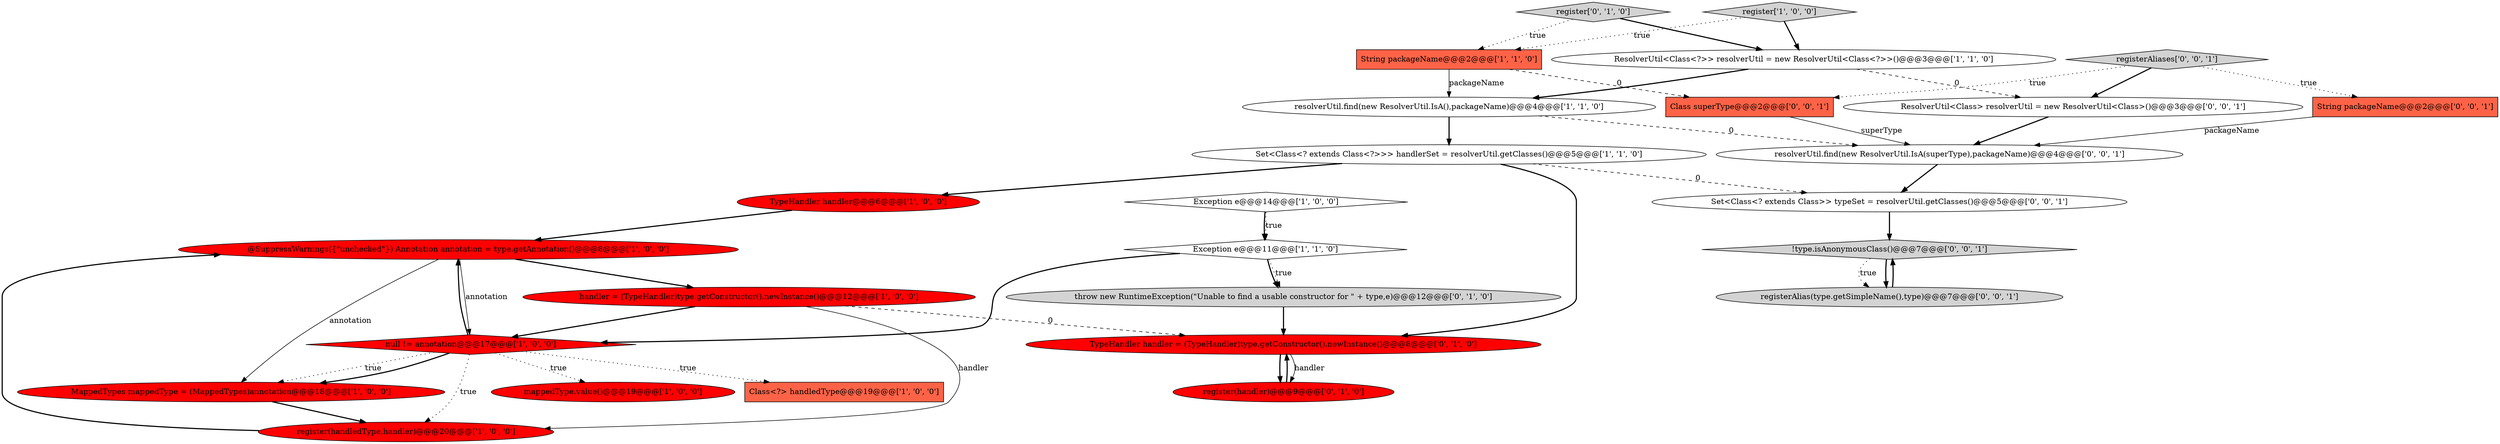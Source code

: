 digraph {
8 [style = filled, label = "TypeHandler handler@@@6@@@['1', '0', '0']", fillcolor = red, shape = ellipse image = "AAA1AAABBB1BBB"];
20 [style = filled, label = "!type.isAnonymousClass()@@@7@@@['0', '0', '1']", fillcolor = lightgray, shape = diamond image = "AAA0AAABBB3BBB"];
13 [style = filled, label = "mappedType.value()@@@19@@@['1', '0', '0']", fillcolor = red, shape = ellipse image = "AAA1AAABBB1BBB"];
0 [style = filled, label = "ResolverUtil<Class<?>> resolverUtil = new ResolverUtil<Class<?>>()@@@3@@@['1', '1', '0']", fillcolor = white, shape = ellipse image = "AAA0AAABBB1BBB"];
16 [style = filled, label = "register(handler)@@@9@@@['0', '1', '0']", fillcolor = red, shape = ellipse image = "AAA1AAABBB2BBB"];
21 [style = filled, label = "ResolverUtil<Class> resolverUtil = new ResolverUtil<Class>()@@@3@@@['0', '0', '1']", fillcolor = white, shape = ellipse image = "AAA0AAABBB3BBB"];
6 [style = filled, label = "resolverUtil.find(new ResolverUtil.IsA(),packageName)@@@4@@@['1', '1', '0']", fillcolor = white, shape = ellipse image = "AAA0AAABBB1BBB"];
4 [style = filled, label = "Exception e@@@14@@@['1', '0', '0']", fillcolor = white, shape = diamond image = "AAA0AAABBB1BBB"];
3 [style = filled, label = "MappedTypes mappedType = (MappedTypes)annotation@@@18@@@['1', '0', '0']", fillcolor = red, shape = ellipse image = "AAA1AAABBB1BBB"];
22 [style = filled, label = "registerAliases['0', '0', '1']", fillcolor = lightgray, shape = diamond image = "AAA0AAABBB3BBB"];
7 [style = filled, label = "handler = (TypeHandler)type.getConstructor().newInstance()@@@12@@@['1', '0', '0']", fillcolor = red, shape = ellipse image = "AAA1AAABBB1BBB"];
17 [style = filled, label = "throw new RuntimeException(\"Unable to find a usable constructor for \" + type,e)@@@12@@@['0', '1', '0']", fillcolor = lightgray, shape = ellipse image = "AAA0AAABBB2BBB"];
1 [style = filled, label = "Set<Class<? extends Class<?>>> handlerSet = resolverUtil.getClasses()@@@5@@@['1', '1', '0']", fillcolor = white, shape = ellipse image = "AAA0AAABBB1BBB"];
18 [style = filled, label = "TypeHandler handler = (TypeHandler)type.getConstructor().newInstance()@@@8@@@['0', '1', '0']", fillcolor = red, shape = ellipse image = "AAA1AAABBB2BBB"];
23 [style = filled, label = "String packageName@@@2@@@['0', '0', '1']", fillcolor = tomato, shape = box image = "AAA0AAABBB3BBB"];
15 [style = filled, label = "register['0', '1', '0']", fillcolor = lightgray, shape = diamond image = "AAA0AAABBB2BBB"];
14 [style = filled, label = "String packageName@@@2@@@['1', '1', '0']", fillcolor = tomato, shape = box image = "AAA0AAABBB1BBB"];
2 [style = filled, label = "Exception e@@@11@@@['1', '1', '0']", fillcolor = white, shape = diamond image = "AAA0AAABBB1BBB"];
19 [style = filled, label = "registerAlias(type.getSimpleName(),type)@@@7@@@['0', '0', '1']", fillcolor = lightgray, shape = ellipse image = "AAA0AAABBB3BBB"];
5 [style = filled, label = "register(handledType,handler)@@@20@@@['1', '0', '0']", fillcolor = red, shape = ellipse image = "AAA1AAABBB1BBB"];
24 [style = filled, label = "resolverUtil.find(new ResolverUtil.IsA(superType),packageName)@@@4@@@['0', '0', '1']", fillcolor = white, shape = ellipse image = "AAA0AAABBB3BBB"];
12 [style = filled, label = "null != annotation@@@17@@@['1', '0', '0']", fillcolor = red, shape = diamond image = "AAA1AAABBB1BBB"];
9 [style = filled, label = "@SuppressWarnings({\"unchecked\"}) Annotation annotation = type.getAnnotation()@@@8@@@['1', '0', '0']", fillcolor = red, shape = ellipse image = "AAA1AAABBB1BBB"];
26 [style = filled, label = "Class superType@@@2@@@['0', '0', '1']", fillcolor = tomato, shape = box image = "AAA0AAABBB3BBB"];
25 [style = filled, label = "Set<Class<? extends Class>> typeSet = resolverUtil.getClasses()@@@5@@@['0', '0', '1']", fillcolor = white, shape = ellipse image = "AAA0AAABBB3BBB"];
10 [style = filled, label = "Class<?> handledType@@@19@@@['1', '0', '0']", fillcolor = tomato, shape = box image = "AAA0AAABBB1BBB"];
11 [style = filled, label = "register['1', '0', '0']", fillcolor = lightgray, shape = diamond image = "AAA0AAABBB1BBB"];
2->17 [style = bold, label=""];
12->3 [style = dotted, label="true"];
16->18 [style = bold, label=""];
1->8 [style = bold, label=""];
7->18 [style = dashed, label="0"];
22->23 [style = dotted, label="true"];
5->9 [style = bold, label=""];
0->6 [style = bold, label=""];
7->12 [style = bold, label=""];
19->20 [style = bold, label=""];
2->17 [style = dotted, label="true"];
7->5 [style = solid, label="handler"];
11->14 [style = dotted, label="true"];
22->21 [style = bold, label=""];
26->24 [style = solid, label="superType"];
1->18 [style = bold, label=""];
9->12 [style = solid, label="annotation"];
21->24 [style = bold, label=""];
4->2 [style = bold, label=""];
15->14 [style = dotted, label="true"];
9->7 [style = bold, label=""];
12->9 [style = bold, label=""];
2->12 [style = bold, label=""];
14->26 [style = dashed, label="0"];
18->16 [style = solid, label="handler"];
6->1 [style = bold, label=""];
25->20 [style = bold, label=""];
3->5 [style = bold, label=""];
11->0 [style = bold, label=""];
12->13 [style = dotted, label="true"];
23->24 [style = solid, label="packageName"];
12->10 [style = dotted, label="true"];
9->3 [style = solid, label="annotation"];
12->5 [style = dotted, label="true"];
22->26 [style = dotted, label="true"];
0->21 [style = dashed, label="0"];
6->24 [style = dashed, label="0"];
24->25 [style = bold, label=""];
15->0 [style = bold, label=""];
8->9 [style = bold, label=""];
14->6 [style = solid, label="packageName"];
20->19 [style = dotted, label="true"];
12->3 [style = bold, label=""];
20->19 [style = bold, label=""];
1->25 [style = dashed, label="0"];
4->2 [style = dotted, label="true"];
17->18 [style = bold, label=""];
18->16 [style = bold, label=""];
}
